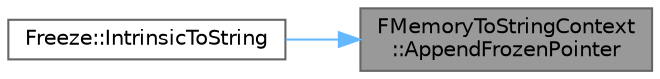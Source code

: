 digraph "FMemoryToStringContext::AppendFrozenPointer"
{
 // INTERACTIVE_SVG=YES
 // LATEX_PDF_SIZE
  bgcolor="transparent";
  edge [fontname=Helvetica,fontsize=10,labelfontname=Helvetica,labelfontsize=10];
  node [fontname=Helvetica,fontsize=10,shape=box,height=0.2,width=0.4];
  rankdir="RL";
  Node1 [id="Node000001",label="FMemoryToStringContext\l::AppendFrozenPointer",height=0.2,width=0.4,color="gray40", fillcolor="grey60", style="filled", fontcolor="black",tooltip=" "];
  Node1 -> Node2 [id="edge1_Node000001_Node000002",dir="back",color="steelblue1",style="solid",tooltip=" "];
  Node2 [id="Node000002",label="Freeze::IntrinsicToString",height=0.2,width=0.4,color="grey40", fillcolor="white", style="filled",URL="$d3/d60/namespaceFreeze.html#ae78561717009bf6514883038f72e1ae6",tooltip=" "];
}
